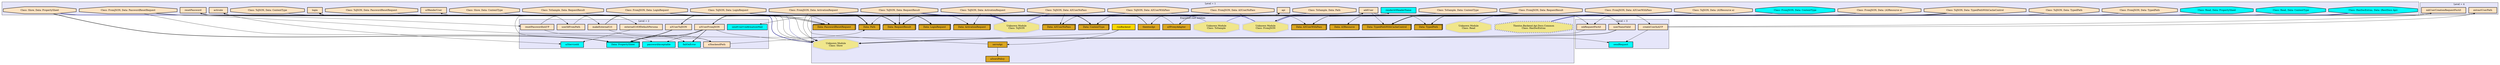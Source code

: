 digraph "Levels within Thentos.Adhocracy3.Backend.Api.Simple" {
    node [margin="0.4,0.1"
         ,style=filled];
    subgraph cluster_0 {
        graph [label="Exported root entities"
              ,style=filled
              ,fillcolor=lavender];
        1 [label="Data: A3Resource"
          ,shape=box3d
          ,fillcolor=goldenrod
          ,style="filled,bold"];
        2 [label="Data: A3UserNoPass"
          ,shape=box3d
          ,fillcolor=goldenrod
          ,style="filled,bold"];
        3 [label="Data: A3UserWithPass"
          ,shape=box3d
          ,fillcolor=goldenrod
          ,style="filled,bold"];
        4 [label="Data: ActivationRequest"
          ,shape=box3d
          ,fillcolor=goldenrod
          ,style="filled,bold"];
        5 [label="Data: ContentType"
          ,shape=box3d
          ,fillcolor=goldenrod
          ,style="filled,bold"];
        6 [label="Data: LoginRequest"
          ,shape=box3d
          ,fillcolor=goldenrod
          ,style="filled,bold"];
        11 [label="Data: PasswordResetRequest"
           ,shape=box3d
           ,fillcolor=goldenrod
           ,style="filled,bold"];
        12 [label="Data: Path"
           ,shape=box3d
           ,fillcolor=goldenrod
           ,style="filled,bold"];
        13 [label="Data: RequestResult"
           ,shape=box3d
           ,fillcolor=goldenrod
           ,style="filled,bold"];
        15 [label="Data: TypedPath"
           ,shape=box3d
           ,fillcolor=goldenrod
           ,style="filled,bold"];
        16 [label="Data: TypedPathWithCacheControl"
           ,shape=box3d
           ,fillcolor=goldenrod
           ,style="filled,bold"];
        17 [label=a3ProxyAdapter
           ,shape=box
           ,fillcolor=goldenrod
           ,style="filled,bold"];
        23 [label=a3corsPolicy
           ,shape=box
           ,fillcolor=goldenrod
           ,style="filled,bold"];
        61 [label=runBackend
           ,shape=box
           ,fillcolor=gold
           ,style="filled,bold"];
        64 [label=serveApi
           ,shape=box
           ,fillcolor=goldenrod
           ,style="filled,bold"];
        67 [label=thentosApi
           ,shape=box
           ,fillcolor=goldenrod
           ,style="filled,bold"];
        90 [label="Thentos.Backend.Api.Docs.Common\nClass: HasDocExtras"
           ,shape=doubleoctagon
           ,fillcolor=khaki
           ,style="filled,dashed"];
        95 [label="Unknown Module\nClass: FromJSON"
           ,shape=doubleoctagon
           ,fillcolor=khaki
           ,style="filled,dotted"];
        96 [label="Unknown Module\nClass: Read"
           ,shape=doubleoctagon
           ,fillcolor=khaki
           ,style="filled,dotted"];
        97 [label="Unknown Module\nClass: Show"
           ,shape=doubleoctagon
           ,fillcolor=khaki
           ,style="filled,dotted"];
        98 [label="Unknown Module\nClass: ToJSON"
           ,shape=doubleoctagon
           ,fillcolor=khaki
           ,style="filled,dotted"];
        99 [label="Unknown Module\nClass: ToSample"
           ,shape=doubleoctagon
           ,fillcolor=khaki
           ,style="filled,dotted"];
    }
    subgraph cluster_1 {
        graph [label="Level = 1"
              ,style=filled
              ,fillcolor=lavender];
        18 [label=a3RenderUser
           ,shape=box
           ,fillcolor=bisque
           ,style="filled,bold"];
        24 [label=activate
           ,shape=box
           ,fillcolor=bisque
           ,style="filled,bold"];
        25 [label=addUser
           ,shape=box
           ,fillcolor=bisque
           ,style="filled,bold"];
        26 [label=api
           ,shape=box
           ,fillcolor=bisque
           ,style="filled,bold"];
        34 [label="Class: HasDocExtras, Data: (RestDocs Api)"
           ,shape=octagon
           ,fillcolor=cyan
           ,style="filled,bold"];
        39 [label=login
           ,shape=box
           ,fillcolor=bisque
           ,style="filled,bold"];
        46 [label="Class: FromJSON, Data: (A3Resource a)"
           ,shape=octagon
           ,fillcolor=bisque
           ,style="filled,bold"];
        47 [label="Class: FromJSON, Data: A3UserNoPass"
           ,shape=octagon
           ,fillcolor=bisque
           ,style="filled,bold"];
        48 [label="Class: FromJSON, Data: A3UserWithPass"
           ,shape=octagon
           ,fillcolor=bisque
           ,style="filled,bold"];
        49 [label="Class: FromJSON, Data: ActivationRequest"
           ,shape=octagon
           ,fillcolor=bisque
           ,style="filled,bold"];
        50 [label="Class: FromJSON, Data: ContentType"
           ,shape=octagon
           ,fillcolor=cyan
           ,style="filled,bold"];
        51 [label="Class: FromJSON, Data: LoginRequest"
           ,shape=octagon
           ,fillcolor=bisque
           ,style="filled,bold"];
        52 [label="Class: FromJSON, Data: PasswordResetRequest"
           ,shape=octagon
           ,fillcolor=bisque
           ,style="filled,bold"];
        53 [label="Class: FromJSON, Data: RequestResult"
           ,shape=octagon
           ,fillcolor=bisque
           ,style="filled,bold"];
        54 [label="Class: FromJSON, Data: TypedPath"
           ,shape=octagon
           ,fillcolor=bisque
           ,style="filled,bold"];
        56 [label="Class: Read, Data: ContentType"
           ,shape=octagon
           ,fillcolor=cyan
           ,style="filled,bold"];
        57 [label="Class: Read, Data: PropertySheet"
           ,shape=octagon
           ,fillcolor=cyan
           ,style="filled,bold"];
        58 [label=renderA3HeaderName
           ,shape=box
           ,fillcolor=cyan
           ,style="filled,bold"];
        59 [label=resetPassword
           ,shape=box
           ,fillcolor=bisque
           ,style="filled,bold"];
        65 [label="Class: Show, Data: ContentType"
           ,shape=octagon
           ,fillcolor=bisque
           ,style="filled,bold"];
        66 [label="Class: Show, Data: PropertySheet"
           ,shape=octagon
           ,fillcolor=bisque
           ,style="filled,bold"];
        68 [label="Class: ToJSON, Data: (A3Resource a)"
           ,shape=octagon
           ,fillcolor=bisque
           ,style="filled,bold"];
        69 [label="Class: ToJSON, Data: A3UserNoPass"
           ,shape=octagon
           ,fillcolor=bisque
           ,style="filled,bold"];
        70 [label="Class: ToJSON, Data: A3UserWithPass"
           ,shape=octagon
           ,fillcolor=bisque
           ,style="filled,bold"];
        71 [label="Class: ToJSON, Data: ActivationRequest"
           ,shape=octagon
           ,fillcolor=bisque
           ,style="filled,bold"];
        72 [label="Class: ToJSON, Data: ContentType"
           ,shape=octagon
           ,fillcolor=bisque
           ,style="filled,bold"];
        73 [label="Class: ToJSON, Data: LoginRequest"
           ,shape=octagon
           ,fillcolor=bisque
           ,style="filled,bold"];
        74 [label="Class: ToJSON, Data: PasswordResetRequest"
           ,shape=octagon
           ,fillcolor=bisque
           ,style="filled,bold"];
        75 [label="Class: ToJSON, Data: RequestResult"
           ,shape=octagon
           ,fillcolor=bisque
           ,style="filled,bold"];
        76 [label="Class: ToJSON, Data: TypedPath"
           ,shape=octagon
           ,fillcolor=bisque
           ,style="filled,bold"];
        77 [label="Class: ToJSON, Data: TypedPathWithCacheControl"
           ,shape=octagon
           ,fillcolor=bisque
           ,style="filled,bold"];
        78 [label="Class: ToSample, Data: ContentType"
           ,shape=octagon
           ,fillcolor=bisque
           ,style="filled,bold"];
        79 [label="Class: ToSample, Data: Path"
           ,shape=octagon
           ,fillcolor=bisque
           ,style="filled,bold"];
        80 [label="Class: ToSample, Data: RequestResult"
           ,shape=octagon
           ,fillcolor=bisque
           ,style="filled,bold"];
    }
    subgraph cluster_2 {
        graph [label="Level = 2"
              ,style=filled
              ,fillcolor=lavender];
        8 [label="Data: PropertySheet"
          ,shape=box3d
          ,fillcolor=cyan
          ,style="filled,bold"];
        19 [label=a3ServiceId
           ,shape=box
           ,fillcolor=cyan
           ,style="filled,bold"];
        20 [label=a3UserFromJSON
           ,shape=box
           ,fillcolor=bisque
           ,style="filled,bold"];
        21 [label=a3UserToJSON
           ,shape=box
           ,fillcolor=bisque
           ,style="filled,bold"];
        22 [label=a3backendPath
           ,shape=box
           ,fillcolor=bisque
           ,style="filled,bold"];
        28 [label=externalUrlOfDefaultPersona
           ,shape=box
           ,fillcolor=bisque
           ,style="filled,bold"];
        30 [label=failOnError
           ,shape=box
           ,fillcolor=cyan
           ,style="filled,bold"];
        43 [label=makeExternalUrl
           ,shape=box
           ,fillcolor=bisque
           ,style="filled,bold"];
        55 [label=passwordAcceptable
           ,shape=box
           ,fillcolor=cyan
           ,style="filled,bold"];
        60 [label="resetPasswordInA3'P"
           ,shape=box
           ,fillcolor=bisque
           ,style="filled,bold"];
        63 [label=sendUserConfirmationMail
           ,shape=box
           ,fillcolor=cyan
           ,style="filled,bold"];
        88 [label=userIdFromPath
           ,shape=box
           ,fillcolor=bisque
           ,style="filled,bold"];
    }
    subgraph cluster_3 {
        graph [label="Level = 3"
              ,style=filled
              ,fillcolor=lavender];
        27 [label="createUserInA3'P"
           ,shape=box
           ,fillcolor=bisque
           ,style="filled,bold"];
        44 [label=mkRequestForA3
           ,shape=box
           ,fillcolor=bisque
           ,style="filled,bold"];
        62 [label=sendRequest
           ,shape=box
           ,fillcolor=cyan
           ,style="filled,bold"];
        89 [label=userNameValid
           ,shape=box
           ,fillcolor=bisque
           ,style="filled,bold"];
    }
    subgraph cluster_4 {
        graph [label="Level = 4"
              ,style=filled
              ,fillcolor=lavender];
        29 [label=extractUserPath
           ,shape=box
           ,fillcolor=bisque
           ,style="filled,bold"];
        45 [label=mkUserCreationRequestForA3
           ,shape=box
           ,fillcolor=bisque
           ,style="filled,bold"];
    }
    17 -> 18 [penwidth=1
             ,color=black];
    17 -> 58 [penwidth=1
             ,color=black];
    18 -> 28 [penwidth=1
             ,color=black];
    20 -> 5 [penwidth=1
            ,color=black];
    20 -> 8 [penwidth=2.09861228866811
            ,color=black];
    20 -> 30 [penwidth=1.6931471805599454
             ,color=black];
    20 -> 55 [penwidth=1
             ,color=black];
    20 -> 89 [penwidth=1
             ,color=black];
    20 -> 97 [penwidth=1
             ,color=black];
    21 -> 5 [penwidth=1
            ,color=black];
    21 -> 8 [penwidth=2.09861228866811
            ,color=black];
    22 -> 12 [penwidth=1
             ,color=black];
    24 -> 4 [penwidth=1
            ,color=black];
    24 -> 12 [penwidth=1
             ,color=black];
    24 -> 13 [penwidth=1
             ,color=black];
    24 -> 19 [penwidth=1
             ,color=black];
    24 -> 43 [penwidth=1
             ,color=black];
    25 -> 2 [penwidth=1
            ,color=black];
    25 -> 3 [penwidth=1
            ,color=black];
    25 -> 5 [penwidth=1
            ,color=black];
    25 -> 15 [penwidth=1
             ,color=black];
    25 -> 16 [penwidth=1
             ,color=black];
    25 -> 22 [penwidth=1
             ,color=black];
    25 -> 63 [penwidth=1
             ,color=black];
    26 -> 17 [penwidth=1
             ,color=black];
    26 -> 67 [penwidth=1
             ,color=black];
    27 -> 29 [penwidth=1
             ,color=black];
    27 -> 45 [penwidth=1
             ,color=black];
    27 -> 62 [penwidth=1
             ,color=black];
    28 -> 19 [penwidth=1
             ,color=black];
    29 -> 15 [penwidth=1
             ,color=black];
    39 -> 6 [penwidth=1.6931471805599454
            ,color=black];
    39 -> 12 [penwidth=1
             ,color=black];
    39 -> 13 [penwidth=1
             ,color=black];
    39 -> 28 [penwidth=1
             ,color=black];
    43 -> 12 [penwidth=1.6931471805599454
             ,color=black];
    43 -> 22 [penwidth=1
             ,color=black];
    43 -> 27 [penwidth=1
             ,color=black];
    44 -> 97 [penwidth=1
             ,color=black];
    45 -> 3 [penwidth=1
            ,color=black];
    45 -> 44 [penwidth=1
             ,color=black];
    46 -> 1 [penwidth=1
            ,color=black];
    47 -> 2 [penwidth=1
            ,color=black];
    47 -> 20 [penwidth=1
             ,color=black];
    48 -> 3 [penwidth=1
            ,color=black];
    48 -> 20 [penwidth=1
             ,color=black];
    49 -> 4 [penwidth=1
            ,color=black];
    49 -> 97 [penwidth=1
             ,color=black];
    51 -> 6 [penwidth=1.6931471805599454
            ,color=black];
    51 -> 97 [penwidth=1
             ,color=black];
    52 -> 11 [penwidth=1
             ,color=black];
    52 -> 12 [penwidth=1
             ,color=black];
    52 -> 30 [penwidth=1
             ,color=black];
    52 -> 55 [penwidth=1
             ,color=black];
    53 -> 13 [penwidth=1.6931471805599454
             ,color=black];
    53 -> 95 [penwidth=1
             ,color=black];
    54 -> 15 [penwidth=1
             ,color=black];
    59 -> 11 [penwidth=1
             ,color=black];
    59 -> 13 [penwidth=2.09861228866811
             ,color=black];
    59 -> 60 [penwidth=1
             ,color=black];
    59 -> 88 [penwidth=1
             ,color=black];
    59 -> 97 [penwidth=1
             ,color=black];
    60 -> 11 [penwidth=1
             ,color=black];
    60 -> 44 [penwidth=1
             ,color=black];
    60 -> 62 [penwidth=1
             ,color=black];
    61 -> 64 [penwidth=1
             ,color=black];
    61 -> 97 [penwidth=1
             ,color=black];
    64 -> 23 [penwidth=1
             ,color=black];
    64 -> 26 [penwidth=1
             ,color=black];
    65 -> 5 [penwidth=1
            ,color=black];
    66 -> 8 [penwidth=2.09861228866811
            ,color=black];
    67 -> 24 [penwidth=1
             ,color=black];
    67 -> 25 [penwidth=1
             ,color=black];
    67 -> 39 [penwidth=1.6931471805599454
             ,color=black];
    67 -> 59 [penwidth=1
             ,color=black];
    68 -> 1 [penwidth=1
            ,color=black];
    69 -> 2 [penwidth=1
            ,color=black];
    69 -> 21 [penwidth=1
             ,color=black];
    70 -> 3 [penwidth=1
            ,color=black];
    70 -> 21 [penwidth=1
             ,color=black];
    71 -> 4 [penwidth=1
            ,color=black];
    72 -> 97 [penwidth=1
             ,color=black];
    73 -> 6 [penwidth=1.6931471805599454
            ,color=black];
    74 -> 11 [penwidth=1
             ,color=black];
    75 -> 13 [penwidth=1.6931471805599454
             ,color=black];
    75 -> 98 [penwidth=1
             ,color=black];
    76 -> 15 [penwidth=1
             ,color=black];
    77 -> 15 [penwidth=1.6931471805599454
             ,color=black];
    77 -> 16 [penwidth=2.791759469228055
             ,color=black];
    78 -> 5 [penwidth=1
            ,color=black];
    79 -> 12 [penwidth=1
             ,color=black];
    80 -> 12 [penwidth=1
             ,color=black];
    80 -> 13 [penwidth=1
             ,color=black];
    88 -> 12 [penwidth=1
             ,color=black];
    89 -> 97 [penwidth=1.6931471805599454
             ,color=black];
    90 -> 34 [penwidth=2.6094379124341005
             ,color=navy
             ,dir=none];
    95 -> 46 [penwidth=1
             ,color=navy
             ,dir=none];
    95 -> 47 [penwidth=1
             ,color=navy
             ,dir=none];
    95 -> 48 [penwidth=1
             ,color=navy
             ,dir=none];
    95 -> 49 [penwidth=1
             ,color=navy
             ,dir=none];
    95 -> 50 [penwidth=1
             ,color=navy
             ,dir=none];
    95 -> 51 [penwidth=1
             ,color=navy
             ,dir=none];
    95 -> 52 [penwidth=1
             ,color=navy
             ,dir=none];
    95 -> 53 [penwidth=1
             ,color=navy
             ,dir=none];
    95 -> 54 [penwidth=1
             ,color=navy
             ,dir=none];
    96 -> 56 [penwidth=1
             ,color=navy
             ,dir=none];
    96 -> 57 [penwidth=1
             ,color=navy
             ,dir=none];
    97 -> 65 [penwidth=1
             ,color=navy
             ,dir=none];
    97 -> 66 [penwidth=2.09861228866811
             ,color=navy
             ,dir=none];
    98 -> 68 [penwidth=1
             ,color=navy
             ,dir=none];
    98 -> 69 [penwidth=1
             ,color=navy
             ,dir=none];
    98 -> 70 [penwidth=1
             ,color=navy
             ,dir=none];
    98 -> 71 [penwidth=1
             ,color=navy
             ,dir=none];
    98 -> 72 [penwidth=1
             ,color=navy
             ,dir=none];
    98 -> 73 [penwidth=1.6931471805599454
             ,color=navy
             ,dir=none];
    98 -> 74 [penwidth=1
             ,color=navy
             ,dir=none];
    98 -> 75 [penwidth=1.6931471805599454
             ,color=navy
             ,dir=none];
    98 -> 76 [penwidth=1
             ,color=navy
             ,dir=none];
    98 -> 77 [penwidth=1
             ,color=navy
             ,dir=none];
    99 -> 78 [penwidth=1
             ,color=navy
             ,dir=none];
    99 -> 79 [penwidth=1
             ,color=navy
             ,dir=none];
    99 -> 80 [penwidth=1
             ,color=navy
             ,dir=none];
}
